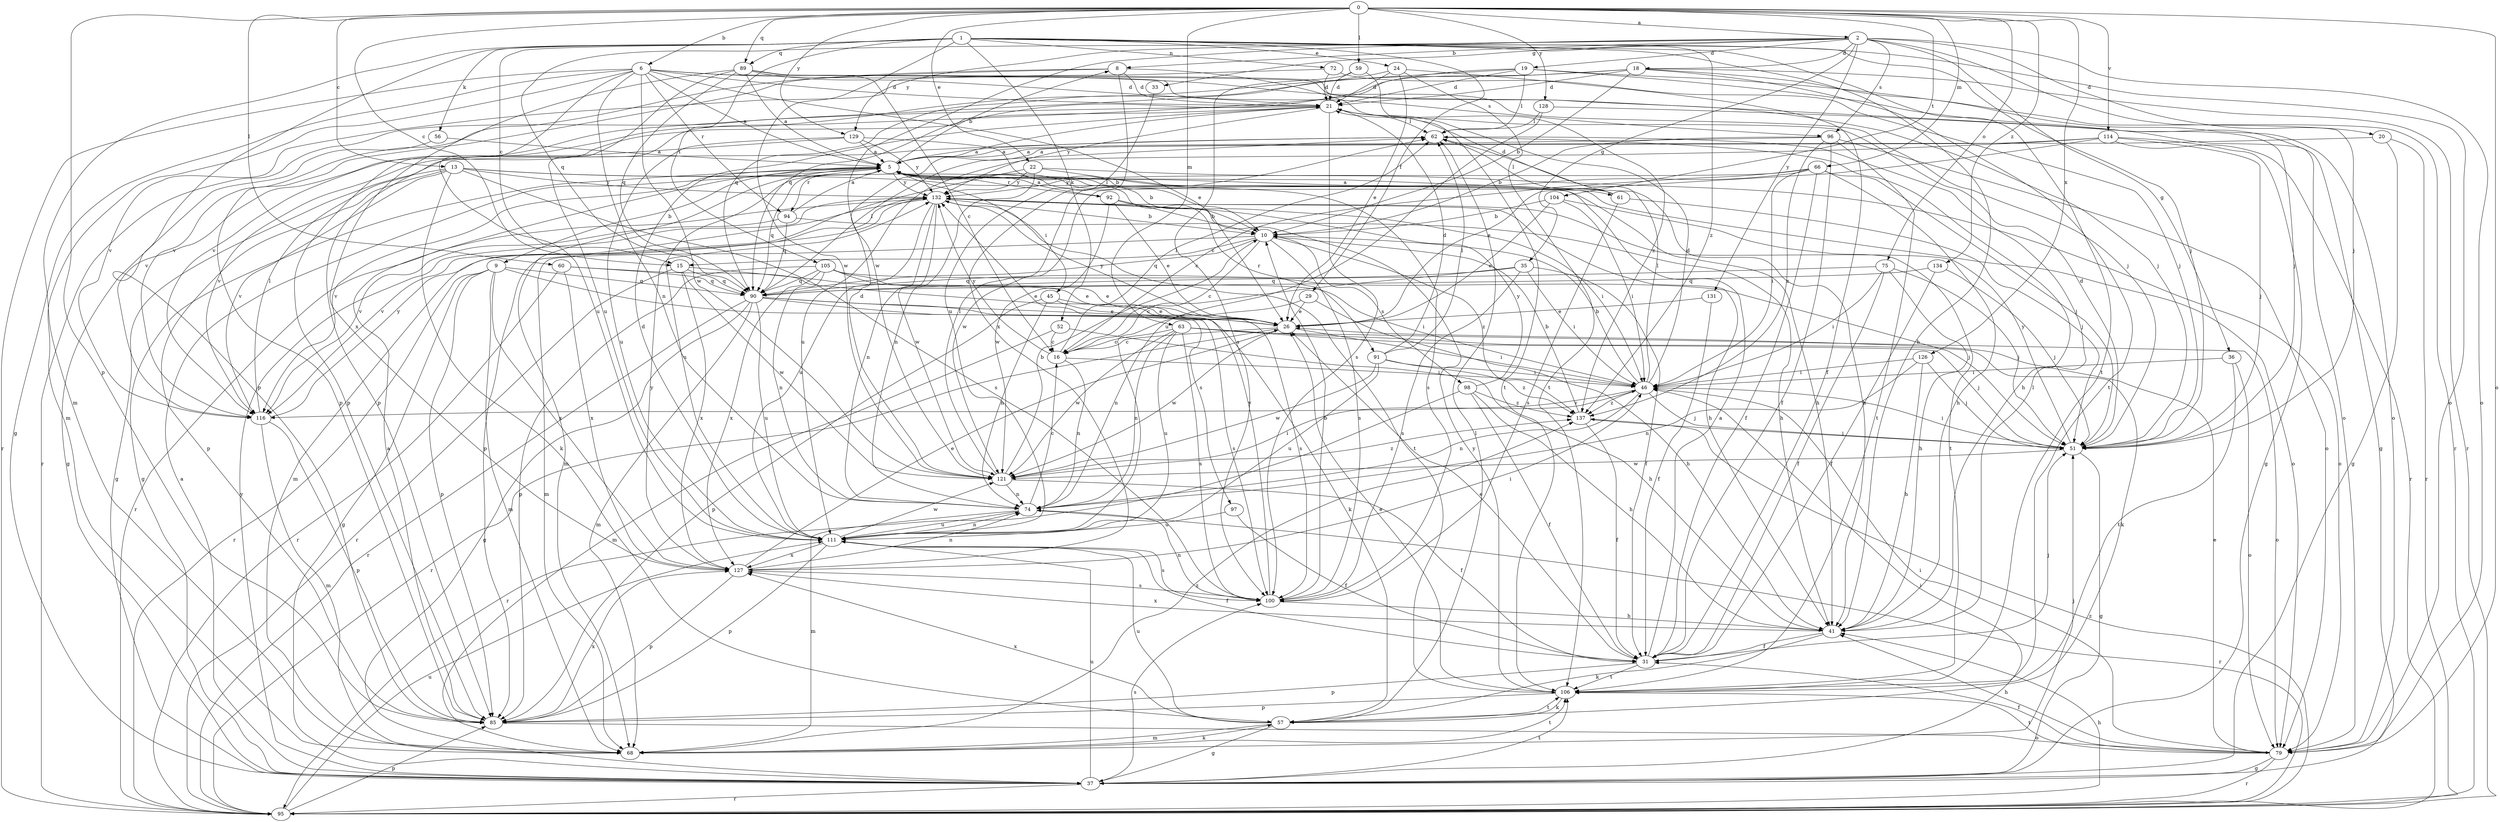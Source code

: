 strict digraph  {
0;
1;
2;
5;
6;
8;
9;
10;
13;
15;
16;
18;
19;
20;
21;
22;
24;
26;
29;
31;
33;
35;
36;
37;
41;
45;
46;
51;
52;
56;
57;
59;
60;
61;
62;
63;
66;
68;
72;
74;
75;
79;
85;
89;
90;
91;
92;
94;
95;
96;
97;
98;
100;
104;
105;
106;
111;
114;
116;
121;
126;
127;
128;
129;
131;
132;
134;
137;
0 -> 2  [label=a];
0 -> 6  [label=b];
0 -> 13  [label=c];
0 -> 15  [label=c];
0 -> 22  [label=e];
0 -> 59  [label=l];
0 -> 60  [label=l];
0 -> 63  [label=m];
0 -> 66  [label=m];
0 -> 75  [label=o];
0 -> 79  [label=o];
0 -> 85  [label=p];
0 -> 89  [label=q];
0 -> 104  [label=t];
0 -> 114  [label=v];
0 -> 126  [label=x];
0 -> 128  [label=y];
0 -> 129  [label=y];
0 -> 134  [label=z];
1 -> 15  [label=c];
1 -> 24  [label=e];
1 -> 29  [label=f];
1 -> 41  [label=h];
1 -> 51  [label=j];
1 -> 52  [label=k];
1 -> 56  [label=k];
1 -> 68  [label=m];
1 -> 72  [label=n];
1 -> 79  [label=o];
1 -> 85  [label=p];
1 -> 89  [label=q];
1 -> 105  [label=t];
1 -> 106  [label=t];
1 -> 121  [label=w];
1 -> 137  [label=z];
2 -> 8  [label=b];
2 -> 18  [label=d];
2 -> 19  [label=d];
2 -> 20  [label=d];
2 -> 33  [label=g];
2 -> 35  [label=g];
2 -> 36  [label=g];
2 -> 51  [label=j];
2 -> 79  [label=o];
2 -> 90  [label=q];
2 -> 96  [label=s];
2 -> 121  [label=w];
2 -> 129  [label=y];
2 -> 131  [label=y];
5 -> 8  [label=b];
5 -> 9  [label=b];
5 -> 10  [label=b];
5 -> 37  [label=g];
5 -> 41  [label=h];
5 -> 45  [label=i];
5 -> 61  [label=l];
5 -> 68  [label=m];
5 -> 90  [label=q];
5 -> 91  [label=r];
5 -> 92  [label=r];
5 -> 94  [label=r];
5 -> 111  [label=u];
5 -> 116  [label=v];
5 -> 132  [label=y];
6 -> 5  [label=a];
6 -> 21  [label=d];
6 -> 26  [label=e];
6 -> 37  [label=g];
6 -> 51  [label=j];
6 -> 68  [label=m];
6 -> 74  [label=n];
6 -> 79  [label=o];
6 -> 94  [label=r];
6 -> 95  [label=r];
6 -> 96  [label=s];
6 -> 111  [label=u];
6 -> 121  [label=w];
8 -> 21  [label=d];
8 -> 85  [label=p];
8 -> 116  [label=v];
8 -> 127  [label=x];
8 -> 137  [label=z];
9 -> 37  [label=g];
9 -> 68  [label=m];
9 -> 85  [label=p];
9 -> 90  [label=q];
9 -> 95  [label=r];
9 -> 97  [label=s];
9 -> 127  [label=x];
10 -> 15  [label=c];
10 -> 16  [label=c];
10 -> 68  [label=m];
10 -> 90  [label=q];
10 -> 98  [label=s];
10 -> 100  [label=s];
10 -> 137  [label=z];
13 -> 37  [label=g];
13 -> 41  [label=h];
13 -> 57  [label=k];
13 -> 79  [label=o];
13 -> 85  [label=p];
13 -> 100  [label=s];
13 -> 116  [label=v];
13 -> 132  [label=y];
15 -> 26  [label=e];
15 -> 90  [label=q];
15 -> 95  [label=r];
15 -> 121  [label=w];
15 -> 127  [label=x];
16 -> 46  [label=i];
16 -> 62  [label=l];
16 -> 74  [label=n];
16 -> 132  [label=y];
18 -> 10  [label=b];
18 -> 21  [label=d];
18 -> 79  [label=o];
18 -> 85  [label=p];
18 -> 95  [label=r];
18 -> 106  [label=t];
18 -> 116  [label=v];
19 -> 21  [label=d];
19 -> 51  [label=j];
19 -> 62  [label=l];
19 -> 85  [label=p];
19 -> 90  [label=q];
19 -> 95  [label=r];
20 -> 5  [label=a];
20 -> 37  [label=g];
20 -> 95  [label=r];
21 -> 62  [label=l];
21 -> 95  [label=r];
21 -> 100  [label=s];
21 -> 116  [label=v];
21 -> 132  [label=y];
22 -> 74  [label=n];
22 -> 79  [label=o];
22 -> 85  [label=p];
22 -> 100  [label=s];
22 -> 132  [label=y];
24 -> 21  [label=d];
24 -> 26  [label=e];
24 -> 31  [label=f];
24 -> 90  [label=q];
24 -> 106  [label=t];
26 -> 16  [label=c];
26 -> 46  [label=i];
26 -> 95  [label=r];
26 -> 121  [label=w];
26 -> 132  [label=y];
29 -> 26  [label=e];
29 -> 41  [label=h];
29 -> 74  [label=n];
31 -> 5  [label=a];
31 -> 26  [label=e];
31 -> 51  [label=j];
31 -> 85  [label=p];
31 -> 106  [label=t];
33 -> 111  [label=u];
35 -> 16  [label=c];
35 -> 31  [label=f];
35 -> 46  [label=i];
35 -> 90  [label=q];
35 -> 100  [label=s];
36 -> 46  [label=i];
36 -> 79  [label=o];
36 -> 106  [label=t];
37 -> 5  [label=a];
37 -> 46  [label=i];
37 -> 95  [label=r];
37 -> 100  [label=s];
37 -> 106  [label=t];
37 -> 111  [label=u];
37 -> 132  [label=y];
41 -> 31  [label=f];
41 -> 57  [label=k];
41 -> 62  [label=l];
41 -> 127  [label=x];
45 -> 26  [label=e];
45 -> 74  [label=n];
45 -> 85  [label=p];
45 -> 100  [label=s];
46 -> 10  [label=b];
46 -> 21  [label=d];
46 -> 51  [label=j];
46 -> 62  [label=l];
46 -> 74  [label=n];
46 -> 116  [label=v];
46 -> 137  [label=z];
51 -> 21  [label=d];
51 -> 37  [label=g];
51 -> 46  [label=i];
51 -> 121  [label=w];
51 -> 132  [label=y];
52 -> 16  [label=c];
52 -> 41  [label=h];
52 -> 68  [label=m];
56 -> 5  [label=a];
56 -> 37  [label=g];
57 -> 37  [label=g];
57 -> 62  [label=l];
57 -> 68  [label=m];
57 -> 106  [label=t];
57 -> 111  [label=u];
57 -> 127  [label=x];
59 -> 21  [label=d];
59 -> 100  [label=s];
59 -> 106  [label=t];
60 -> 26  [label=e];
60 -> 90  [label=q];
60 -> 95  [label=r];
60 -> 127  [label=x];
61 -> 5  [label=a];
61 -> 21  [label=d];
61 -> 51  [label=j];
61 -> 62  [label=l];
61 -> 100  [label=s];
62 -> 5  [label=a];
62 -> 41  [label=h];
63 -> 16  [label=c];
63 -> 51  [label=j];
63 -> 57  [label=k];
63 -> 74  [label=n];
63 -> 79  [label=o];
63 -> 100  [label=s];
63 -> 111  [label=u];
63 -> 121  [label=w];
66 -> 16  [label=c];
66 -> 31  [label=f];
66 -> 41  [label=h];
66 -> 46  [label=i];
66 -> 51  [label=j];
66 -> 121  [label=w];
66 -> 132  [label=y];
68 -> 51  [label=j];
68 -> 57  [label=k];
68 -> 106  [label=t];
68 -> 137  [label=z];
72 -> 21  [label=d];
72 -> 51  [label=j];
72 -> 116  [label=v];
74 -> 16  [label=c];
74 -> 68  [label=m];
74 -> 95  [label=r];
74 -> 111  [label=u];
75 -> 31  [label=f];
75 -> 41  [label=h];
75 -> 46  [label=i];
75 -> 51  [label=j];
75 -> 90  [label=q];
79 -> 26  [label=e];
79 -> 31  [label=f];
79 -> 37  [label=g];
79 -> 41  [label=h];
79 -> 46  [label=i];
79 -> 95  [label=r];
79 -> 106  [label=t];
85 -> 5  [label=a];
85 -> 79  [label=o];
85 -> 127  [label=x];
89 -> 5  [label=a];
89 -> 16  [label=c];
89 -> 21  [label=d];
89 -> 51  [label=j];
89 -> 90  [label=q];
89 -> 111  [label=u];
89 -> 127  [label=x];
90 -> 26  [label=e];
90 -> 37  [label=g];
90 -> 57  [label=k];
90 -> 62  [label=l];
90 -> 68  [label=m];
90 -> 95  [label=r];
90 -> 100  [label=s];
90 -> 111  [label=u];
91 -> 21  [label=d];
91 -> 46  [label=i];
91 -> 62  [label=l];
91 -> 111  [label=u];
91 -> 121  [label=w];
91 -> 137  [label=z];
92 -> 5  [label=a];
92 -> 10  [label=b];
92 -> 26  [label=e];
92 -> 46  [label=i];
92 -> 121  [label=w];
94 -> 5  [label=a];
94 -> 41  [label=h];
94 -> 90  [label=q];
94 -> 116  [label=v];
95 -> 41  [label=h];
95 -> 85  [label=p];
95 -> 111  [label=u];
95 -> 137  [label=z];
96 -> 5  [label=a];
96 -> 10  [label=b];
96 -> 31  [label=f];
96 -> 79  [label=o];
96 -> 106  [label=t];
96 -> 137  [label=z];
97 -> 31  [label=f];
97 -> 111  [label=u];
98 -> 31  [label=f];
98 -> 41  [label=h];
98 -> 95  [label=r];
98 -> 132  [label=y];
98 -> 137  [label=z];
100 -> 10  [label=b];
100 -> 41  [label=h];
100 -> 74  [label=n];
100 -> 132  [label=y];
104 -> 10  [label=b];
104 -> 26  [label=e];
104 -> 46  [label=i];
104 -> 106  [label=t];
105 -> 26  [label=e];
105 -> 46  [label=i];
105 -> 51  [label=j];
105 -> 74  [label=n];
105 -> 85  [label=p];
105 -> 90  [label=q];
105 -> 127  [label=x];
106 -> 26  [label=e];
106 -> 57  [label=k];
106 -> 85  [label=p];
106 -> 132  [label=y];
111 -> 21  [label=d];
111 -> 31  [label=f];
111 -> 74  [label=n];
111 -> 85  [label=p];
111 -> 100  [label=s];
111 -> 121  [label=w];
111 -> 127  [label=x];
114 -> 5  [label=a];
114 -> 26  [label=e];
114 -> 37  [label=g];
114 -> 51  [label=j];
114 -> 95  [label=r];
114 -> 111  [label=u];
116 -> 62  [label=l];
116 -> 68  [label=m];
116 -> 85  [label=p];
116 -> 132  [label=y];
121 -> 10  [label=b];
121 -> 21  [label=d];
121 -> 31  [label=f];
121 -> 46  [label=i];
121 -> 62  [label=l];
121 -> 74  [label=n];
121 -> 137  [label=z];
126 -> 41  [label=h];
126 -> 46  [label=i];
126 -> 51  [label=j];
126 -> 74  [label=n];
127 -> 26  [label=e];
127 -> 46  [label=i];
127 -> 74  [label=n];
127 -> 85  [label=p];
127 -> 100  [label=s];
127 -> 132  [label=y];
128 -> 37  [label=g];
128 -> 62  [label=l];
128 -> 111  [label=u];
129 -> 5  [label=a];
129 -> 10  [label=b];
129 -> 111  [label=u];
129 -> 116  [label=v];
129 -> 132  [label=y];
131 -> 26  [label=e];
131 -> 31  [label=f];
132 -> 10  [label=b];
132 -> 41  [label=h];
132 -> 68  [label=m];
132 -> 74  [label=n];
132 -> 95  [label=r];
132 -> 106  [label=t];
132 -> 111  [label=u];
132 -> 116  [label=v];
132 -> 121  [label=w];
134 -> 31  [label=f];
134 -> 51  [label=j];
134 -> 90  [label=q];
137 -> 10  [label=b];
137 -> 31  [label=f];
137 -> 51  [label=j];
}
